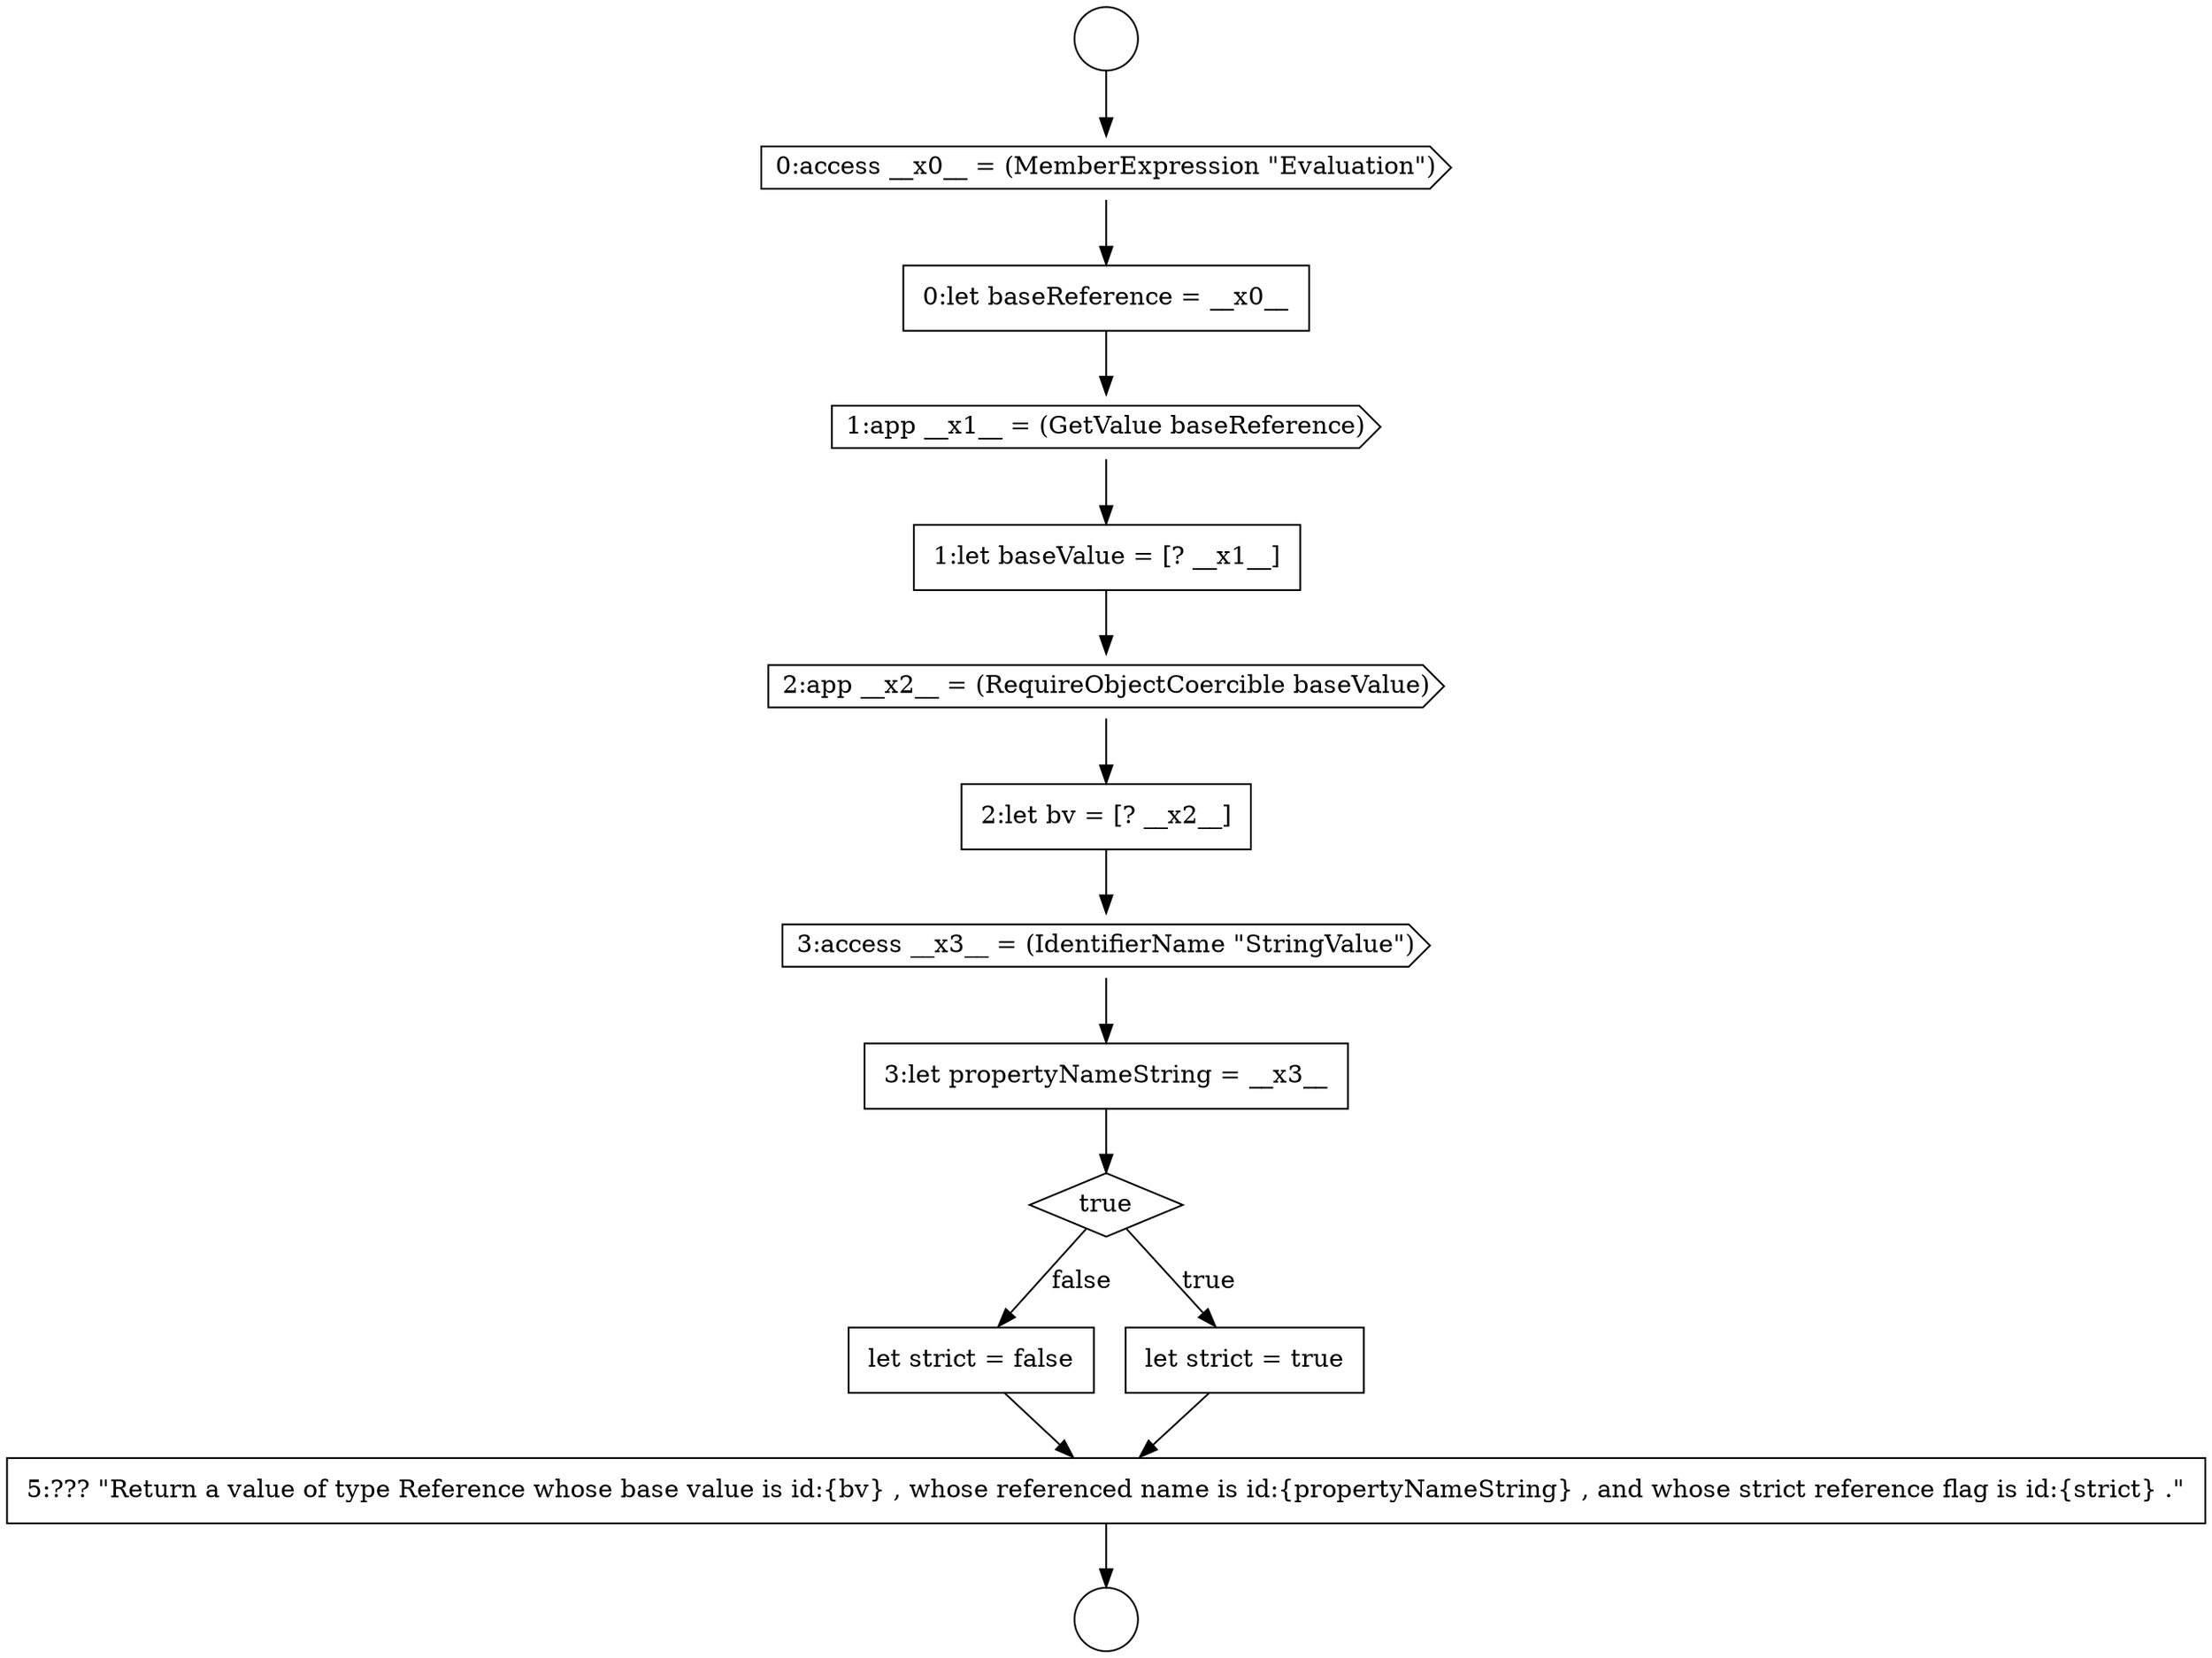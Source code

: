 digraph {
  node3915 [shape=none, margin=0, label=<<font color="black">
    <table border="0" cellborder="1" cellspacing="0" cellpadding="10">
      <tr><td align="left">3:let propertyNameString = __x3__</td></tr>
    </table>
  </font>> color="black" fillcolor="white" style=filled]
  node3919 [shape=none, margin=0, label=<<font color="black">
    <table border="0" cellborder="1" cellspacing="0" cellpadding="10">
      <tr><td align="left">5:??? &quot;Return a value of type Reference whose base value is id:{bv} , whose referenced name is id:{propertyNameString} , and whose strict reference flag is id:{strict} .&quot;</td></tr>
    </table>
  </font>> color="black" fillcolor="white" style=filled]
  node3906 [shape=circle label=" " color="black" fillcolor="white" style=filled]
  node3913 [shape=none, margin=0, label=<<font color="black">
    <table border="0" cellborder="1" cellspacing="0" cellpadding="10">
      <tr><td align="left">2:let bv = [? __x2__]</td></tr>
    </table>
  </font>> color="black" fillcolor="white" style=filled]
  node3914 [shape=cds, label=<<font color="black">3:access __x3__ = (IdentifierName &quot;StringValue&quot;)</font>> color="black" fillcolor="white" style=filled]
  node3911 [shape=none, margin=0, label=<<font color="black">
    <table border="0" cellborder="1" cellspacing="0" cellpadding="10">
      <tr><td align="left">1:let baseValue = [? __x1__]</td></tr>
    </table>
  </font>> color="black" fillcolor="white" style=filled]
  node3907 [shape=circle label=" " color="black" fillcolor="white" style=filled]
  node3918 [shape=none, margin=0, label=<<font color="black">
    <table border="0" cellborder="1" cellspacing="0" cellpadding="10">
      <tr><td align="left">let strict = false</td></tr>
    </table>
  </font>> color="black" fillcolor="white" style=filled]
  node3912 [shape=cds, label=<<font color="black">2:app __x2__ = (RequireObjectCoercible baseValue)</font>> color="black" fillcolor="white" style=filled]
  node3910 [shape=cds, label=<<font color="black">1:app __x1__ = (GetValue baseReference)</font>> color="black" fillcolor="white" style=filled]
  node3909 [shape=none, margin=0, label=<<font color="black">
    <table border="0" cellborder="1" cellspacing="0" cellpadding="10">
      <tr><td align="left">0:let baseReference = __x0__</td></tr>
    </table>
  </font>> color="black" fillcolor="white" style=filled]
  node3916 [shape=diamond, label=<<font color="black">true</font>> color="black" fillcolor="white" style=filled]
  node3917 [shape=none, margin=0, label=<<font color="black">
    <table border="0" cellborder="1" cellspacing="0" cellpadding="10">
      <tr><td align="left">let strict = true</td></tr>
    </table>
  </font>> color="black" fillcolor="white" style=filled]
  node3908 [shape=cds, label=<<font color="black">0:access __x0__ = (MemberExpression &quot;Evaluation&quot;)</font>> color="black" fillcolor="white" style=filled]
  node3906 -> node3908 [ color="black"]
  node3911 -> node3912 [ color="black"]
  node3915 -> node3916 [ color="black"]
  node3914 -> node3915 [ color="black"]
  node3912 -> node3913 [ color="black"]
  node3909 -> node3910 [ color="black"]
  node3908 -> node3909 [ color="black"]
  node3918 -> node3919 [ color="black"]
  node3919 -> node3907 [ color="black"]
  node3910 -> node3911 [ color="black"]
  node3917 -> node3919 [ color="black"]
  node3916 -> node3917 [label=<<font color="black">true</font>> color="black"]
  node3916 -> node3918 [label=<<font color="black">false</font>> color="black"]
  node3913 -> node3914 [ color="black"]
}
